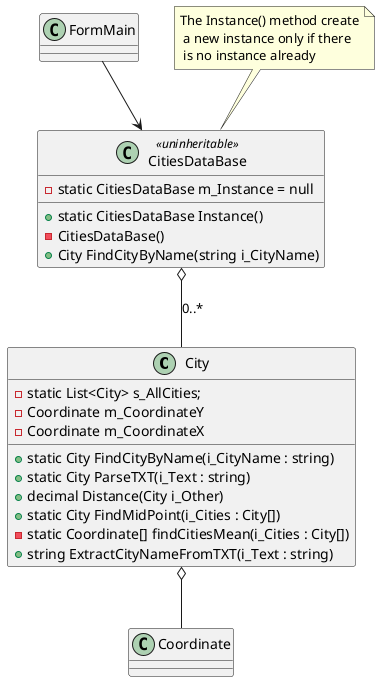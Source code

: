 @startuml
class City
{
    -static List<City> s_AllCities;
    -Coordinate m_CoordinateY
    -Coordinate m_CoordinateX
    
    +static City FindCityByName(i_CityName : string)
    +static City ParseTXT(i_Text : string)
    +decimal Distance(City i_Other)
    +static City FindMidPoint(i_Cities : City[])
    -static Coordinate[] findCitiesMean(i_Cities : City[])
    +string ExtractCityNameFromTXT(i_Text : string)
}
class FormMain{
}

class CitiesDataBase <<uninheritable>>
{
    - static CitiesDataBase m_Instance = null
    + static CitiesDataBase Instance()
    -  CitiesDataBase()
    + City FindCityByName(string i_CityName)
}
note "The Instance() method create\n a new instance only if there\n is no instance already" as n1
n1..CitiesDataBase
City o-- Coordinate
FormMain --> CitiesDataBase
CitiesDataBase o-- City : 0..*





@enduml